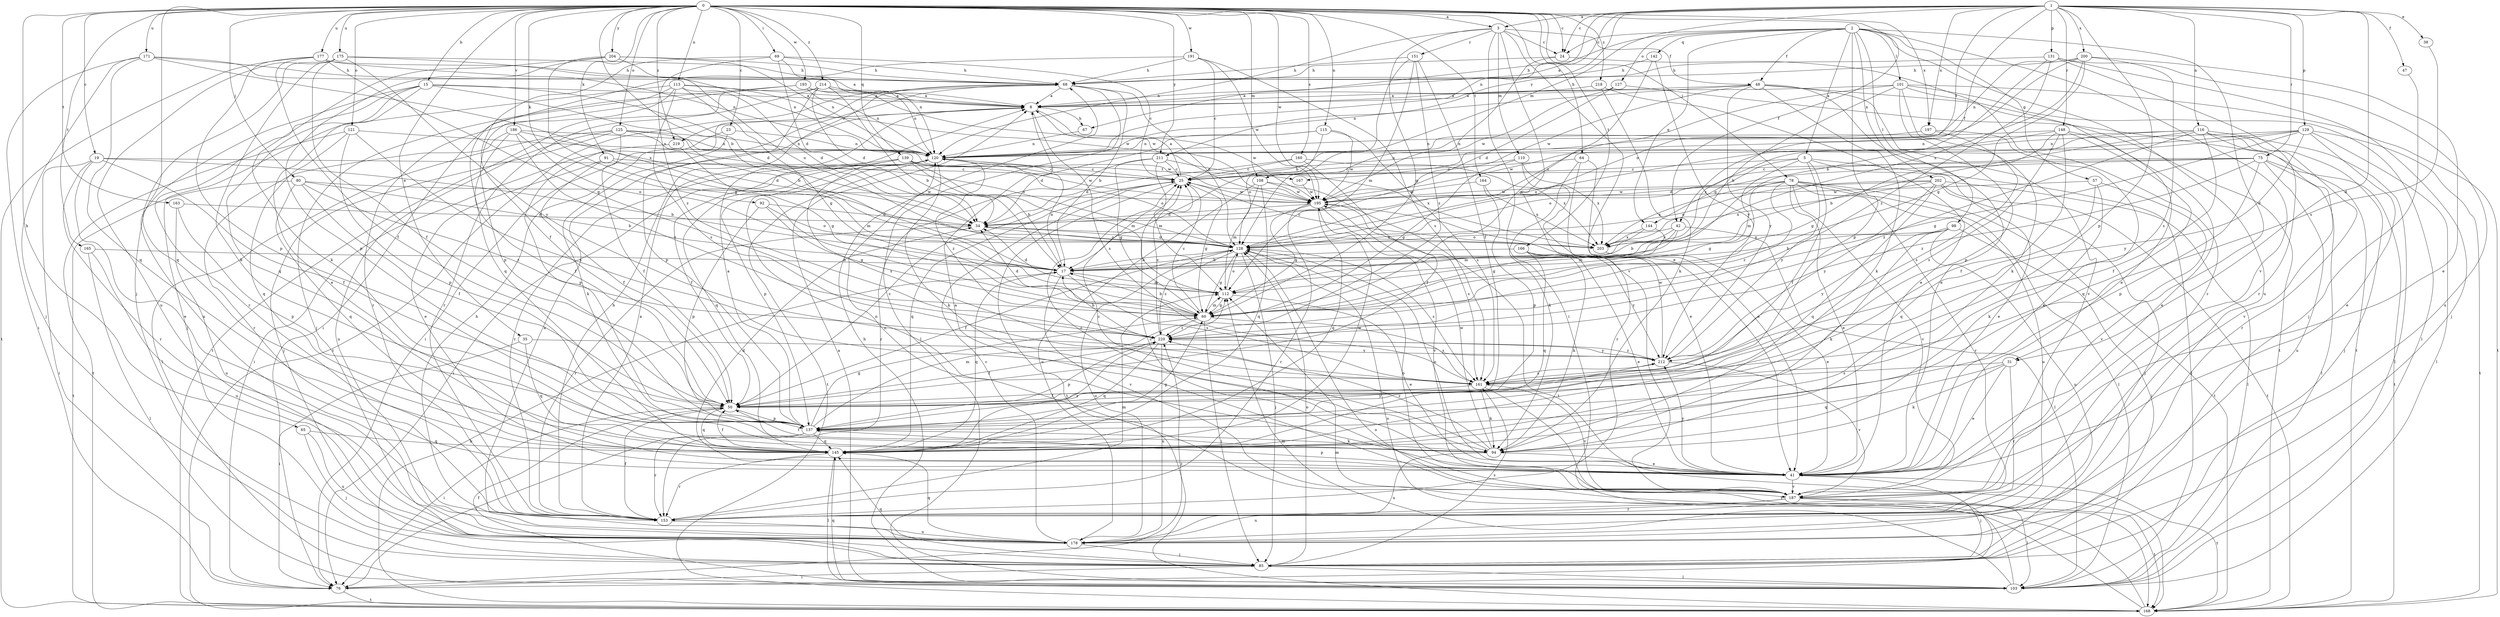 strict digraph  {
0;
1;
2;
3;
5;
8;
15;
17;
19;
23;
24;
25;
31;
34;
35;
38;
41;
42;
47;
48;
50;
57;
60;
64;
65;
67;
68;
69;
75;
76;
78;
80;
85;
91;
92;
94;
98;
101;
103;
108;
110;
112;
113;
115;
116;
120;
121;
125;
127;
128;
129;
131;
137;
139;
142;
144;
145;
148;
151;
153;
160;
161;
163;
164;
165;
166;
167;
168;
171;
175;
177;
178;
186;
187;
191;
193;
195;
197;
200;
202;
203;
204;
211;
212;
214;
218;
219;
220;
0 -> 3  [label=a];
0 -> 15  [label=b];
0 -> 17  [label=b];
0 -> 19  [label=c];
0 -> 23  [label=c];
0 -> 24  [label=c];
0 -> 35  [label=e];
0 -> 42  [label=f];
0 -> 64  [label=h];
0 -> 65  [label=h];
0 -> 69  [label=i];
0 -> 78  [label=j];
0 -> 80  [label=j];
0 -> 85  [label=j];
0 -> 91  [label=k];
0 -> 92  [label=k];
0 -> 108  [label=m];
0 -> 113  [label=n];
0 -> 115  [label=n];
0 -> 121  [label=o];
0 -> 125  [label=o];
0 -> 139  [label=q];
0 -> 160  [label=s];
0 -> 163  [label=t];
0 -> 164  [label=t];
0 -> 165  [label=t];
0 -> 166  [label=t];
0 -> 171  [label=u];
0 -> 175  [label=u];
0 -> 177  [label=u];
0 -> 186  [label=v];
0 -> 191  [label=w];
0 -> 193  [label=w];
0 -> 195  [label=w];
0 -> 197  [label=x];
0 -> 204  [label=y];
0 -> 211  [label=y];
0 -> 214  [label=z];
0 -> 218  [label=z];
0 -> 219  [label=z];
1 -> 3  [label=a];
1 -> 24  [label=c];
1 -> 31  [label=d];
1 -> 38  [label=e];
1 -> 42  [label=f];
1 -> 47  [label=f];
1 -> 67  [label=h];
1 -> 75  [label=i];
1 -> 108  [label=m];
1 -> 116  [label=n];
1 -> 120  [label=n];
1 -> 129  [label=p];
1 -> 131  [label=p];
1 -> 137  [label=p];
1 -> 148  [label=r];
1 -> 167  [label=t];
1 -> 197  [label=x];
1 -> 200  [label=x];
1 -> 211  [label=y];
2 -> 5  [label=a];
2 -> 8  [label=a];
2 -> 24  [label=c];
2 -> 31  [label=d];
2 -> 48  [label=f];
2 -> 57  [label=g];
2 -> 98  [label=l];
2 -> 101  [label=l];
2 -> 127  [label=o];
2 -> 137  [label=p];
2 -> 142  [label=q];
2 -> 144  [label=q];
2 -> 178  [label=u];
2 -> 187  [label=v];
2 -> 202  [label=x];
3 -> 24  [label=c];
3 -> 41  [label=e];
3 -> 48  [label=f];
3 -> 60  [label=g];
3 -> 76  [label=i];
3 -> 110  [label=m];
3 -> 120  [label=n];
3 -> 151  [label=r];
3 -> 187  [label=v];
5 -> 25  [label=c];
5 -> 41  [label=e];
5 -> 50  [label=f];
5 -> 103  [label=l];
5 -> 112  [label=m];
5 -> 144  [label=q];
5 -> 212  [label=y];
8 -> 67  [label=h];
8 -> 161  [label=s];
8 -> 195  [label=w];
8 -> 219  [label=z];
15 -> 8  [label=a];
15 -> 17  [label=b];
15 -> 34  [label=d];
15 -> 41  [label=e];
15 -> 145  [label=q];
15 -> 153  [label=r];
15 -> 178  [label=u];
17 -> 112  [label=m];
17 -> 120  [label=n];
17 -> 145  [label=q];
17 -> 161  [label=s];
17 -> 187  [label=v];
19 -> 17  [label=b];
19 -> 41  [label=e];
19 -> 50  [label=f];
19 -> 76  [label=i];
19 -> 153  [label=r];
19 -> 167  [label=t];
23 -> 76  [label=i];
23 -> 94  [label=k];
23 -> 120  [label=n];
24 -> 68  [label=h];
24 -> 128  [label=o];
24 -> 153  [label=r];
25 -> 8  [label=a];
25 -> 60  [label=g];
25 -> 145  [label=q];
25 -> 168  [label=t];
25 -> 195  [label=w];
31 -> 41  [label=e];
31 -> 94  [label=k];
31 -> 145  [label=q];
31 -> 153  [label=r];
31 -> 161  [label=s];
34 -> 128  [label=o];
34 -> 153  [label=r];
34 -> 203  [label=x];
35 -> 76  [label=i];
35 -> 145  [label=q];
35 -> 212  [label=y];
38 -> 161  [label=s];
41 -> 25  [label=c];
41 -> 34  [label=d];
41 -> 85  [label=j];
41 -> 120  [label=n];
41 -> 128  [label=o];
41 -> 137  [label=p];
41 -> 168  [label=t];
41 -> 187  [label=v];
41 -> 212  [label=y];
42 -> 17  [label=b];
42 -> 103  [label=l];
42 -> 112  [label=m];
42 -> 128  [label=o];
42 -> 203  [label=x];
47 -> 85  [label=j];
48 -> 8  [label=a];
48 -> 41  [label=e];
48 -> 94  [label=k];
48 -> 120  [label=n];
48 -> 168  [label=t];
48 -> 187  [label=v];
48 -> 195  [label=w];
48 -> 212  [label=y];
50 -> 25  [label=c];
50 -> 76  [label=i];
50 -> 137  [label=p];
50 -> 145  [label=q];
57 -> 94  [label=k];
57 -> 145  [label=q];
57 -> 187  [label=v];
57 -> 195  [label=w];
60 -> 17  [label=b];
60 -> 25  [label=c];
60 -> 34  [label=d];
60 -> 85  [label=j];
60 -> 112  [label=m];
60 -> 161  [label=s];
60 -> 220  [label=z];
64 -> 25  [label=c];
64 -> 41  [label=e];
64 -> 94  [label=k];
64 -> 153  [label=r];
65 -> 85  [label=j];
65 -> 145  [label=q];
65 -> 178  [label=u];
67 -> 120  [label=n];
68 -> 8  [label=a];
68 -> 17  [label=b];
68 -> 76  [label=i];
68 -> 103  [label=l];
68 -> 128  [label=o];
68 -> 168  [label=t];
69 -> 25  [label=c];
69 -> 34  [label=d];
69 -> 50  [label=f];
69 -> 68  [label=h];
69 -> 120  [label=n];
69 -> 220  [label=z];
75 -> 25  [label=c];
75 -> 34  [label=d];
75 -> 103  [label=l];
75 -> 128  [label=o];
75 -> 137  [label=p];
75 -> 168  [label=t];
75 -> 178  [label=u];
75 -> 220  [label=z];
76 -> 168  [label=t];
76 -> 220  [label=z];
78 -> 41  [label=e];
78 -> 60  [label=g];
78 -> 103  [label=l];
78 -> 153  [label=r];
78 -> 168  [label=t];
78 -> 178  [label=u];
78 -> 187  [label=v];
78 -> 195  [label=w];
78 -> 203  [label=x];
78 -> 220  [label=z];
80 -> 17  [label=b];
80 -> 50  [label=f];
80 -> 145  [label=q];
80 -> 168  [label=t];
80 -> 195  [label=w];
80 -> 220  [label=z];
85 -> 76  [label=i];
85 -> 103  [label=l];
85 -> 128  [label=o];
85 -> 145  [label=q];
85 -> 161  [label=s];
91 -> 25  [label=c];
91 -> 41  [label=e];
91 -> 50  [label=f];
91 -> 112  [label=m];
92 -> 34  [label=d];
92 -> 60  [label=g];
92 -> 128  [label=o];
92 -> 137  [label=p];
94 -> 25  [label=c];
94 -> 41  [label=e];
94 -> 50  [label=f];
94 -> 178  [label=u];
94 -> 195  [label=w];
94 -> 220  [label=z];
98 -> 17  [label=b];
98 -> 85  [label=j];
98 -> 94  [label=k];
98 -> 178  [label=u];
98 -> 203  [label=x];
98 -> 212  [label=y];
101 -> 8  [label=a];
101 -> 17  [label=b];
101 -> 41  [label=e];
101 -> 94  [label=k];
101 -> 103  [label=l];
101 -> 128  [label=o];
101 -> 137  [label=p];
101 -> 168  [label=t];
103 -> 8  [label=a];
103 -> 50  [label=f];
103 -> 68  [label=h];
103 -> 112  [label=m];
103 -> 128  [label=o];
103 -> 145  [label=q];
108 -> 112  [label=m];
108 -> 145  [label=q];
108 -> 168  [label=t];
108 -> 178  [label=u];
108 -> 195  [label=w];
110 -> 25  [label=c];
110 -> 41  [label=e];
110 -> 60  [label=g];
110 -> 203  [label=x];
112 -> 34  [label=d];
112 -> 41  [label=e];
112 -> 60  [label=g];
112 -> 128  [label=o];
113 -> 8  [label=a];
113 -> 34  [label=d];
113 -> 60  [label=g];
113 -> 85  [label=j];
113 -> 137  [label=p];
113 -> 145  [label=q];
113 -> 161  [label=s];
113 -> 195  [label=w];
115 -> 34  [label=d];
115 -> 120  [label=n];
115 -> 128  [label=o];
115 -> 161  [label=s];
115 -> 195  [label=w];
116 -> 17  [label=b];
116 -> 50  [label=f];
116 -> 85  [label=j];
116 -> 103  [label=l];
116 -> 120  [label=n];
116 -> 153  [label=r];
116 -> 187  [label=v];
116 -> 203  [label=x];
116 -> 220  [label=z];
120 -> 25  [label=c];
120 -> 76  [label=i];
120 -> 94  [label=k];
120 -> 137  [label=p];
120 -> 145  [label=q];
120 -> 168  [label=t];
120 -> 220  [label=z];
121 -> 120  [label=n];
121 -> 137  [label=p];
121 -> 145  [label=q];
121 -> 161  [label=s];
121 -> 168  [label=t];
125 -> 50  [label=f];
125 -> 85  [label=j];
125 -> 103  [label=l];
125 -> 120  [label=n];
125 -> 128  [label=o];
125 -> 178  [label=u];
125 -> 195  [label=w];
127 -> 8  [label=a];
127 -> 34  [label=d];
127 -> 168  [label=t];
127 -> 195  [label=w];
128 -> 17  [label=b];
128 -> 34  [label=d];
128 -> 50  [label=f];
128 -> 60  [label=g];
128 -> 85  [label=j];
128 -> 161  [label=s];
128 -> 220  [label=z];
129 -> 25  [label=c];
129 -> 41  [label=e];
129 -> 60  [label=g];
129 -> 103  [label=l];
129 -> 120  [label=n];
129 -> 168  [label=t];
129 -> 195  [label=w];
129 -> 212  [label=y];
131 -> 17  [label=b];
131 -> 68  [label=h];
131 -> 85  [label=j];
131 -> 153  [label=r];
131 -> 178  [label=u];
131 -> 220  [label=z];
137 -> 8  [label=a];
137 -> 60  [label=g];
137 -> 76  [label=i];
137 -> 94  [label=k];
137 -> 112  [label=m];
137 -> 145  [label=q];
137 -> 153  [label=r];
137 -> 212  [label=y];
139 -> 17  [label=b];
139 -> 25  [label=c];
139 -> 50  [label=f];
139 -> 112  [label=m];
139 -> 128  [label=o];
139 -> 153  [label=r];
139 -> 161  [label=s];
139 -> 195  [label=w];
142 -> 60  [label=g];
142 -> 68  [label=h];
142 -> 212  [label=y];
144 -> 60  [label=g];
144 -> 112  [label=m];
144 -> 203  [label=x];
145 -> 50  [label=f];
145 -> 60  [label=g];
145 -> 103  [label=l];
145 -> 153  [label=r];
145 -> 195  [label=w];
145 -> 220  [label=z];
148 -> 41  [label=e];
148 -> 50  [label=f];
148 -> 60  [label=g];
148 -> 120  [label=n];
148 -> 128  [label=o];
148 -> 145  [label=q];
148 -> 161  [label=s];
151 -> 17  [label=b];
151 -> 50  [label=f];
151 -> 68  [label=h];
151 -> 112  [label=m];
151 -> 220  [label=z];
153 -> 8  [label=a];
153 -> 50  [label=f];
153 -> 68  [label=h];
153 -> 112  [label=m];
153 -> 178  [label=u];
160 -> 25  [label=c];
160 -> 34  [label=d];
160 -> 50  [label=f];
160 -> 203  [label=x];
161 -> 50  [label=f];
161 -> 94  [label=k];
161 -> 168  [label=t];
161 -> 187  [label=v];
163 -> 34  [label=d];
163 -> 137  [label=p];
163 -> 178  [label=u];
164 -> 137  [label=p];
164 -> 195  [label=w];
164 -> 203  [label=x];
165 -> 17  [label=b];
165 -> 103  [label=l];
165 -> 178  [label=u];
166 -> 17  [label=b];
166 -> 41  [label=e];
166 -> 94  [label=k];
166 -> 145  [label=q];
166 -> 212  [label=y];
167 -> 195  [label=w];
168 -> 17  [label=b];
168 -> 112  [label=m];
168 -> 128  [label=o];
171 -> 8  [label=a];
171 -> 68  [label=h];
171 -> 76  [label=i];
171 -> 85  [label=j];
171 -> 145  [label=q];
171 -> 203  [label=x];
175 -> 50  [label=f];
175 -> 68  [label=h];
175 -> 94  [label=k];
175 -> 120  [label=n];
175 -> 145  [label=q];
175 -> 178  [label=u];
175 -> 212  [label=y];
177 -> 50  [label=f];
177 -> 60  [label=g];
177 -> 68  [label=h];
177 -> 120  [label=n];
177 -> 137  [label=p];
177 -> 168  [label=t];
178 -> 8  [label=a];
178 -> 25  [label=c];
178 -> 68  [label=h];
178 -> 85  [label=j];
178 -> 128  [label=o];
178 -> 145  [label=q];
186 -> 34  [label=d];
186 -> 50  [label=f];
186 -> 120  [label=n];
186 -> 128  [label=o];
186 -> 153  [label=r];
186 -> 220  [label=z];
187 -> 8  [label=a];
187 -> 25  [label=c];
187 -> 103  [label=l];
187 -> 120  [label=n];
187 -> 128  [label=o];
187 -> 153  [label=r];
187 -> 168  [label=t];
187 -> 178  [label=u];
191 -> 25  [label=c];
191 -> 68  [label=h];
191 -> 76  [label=i];
191 -> 161  [label=s];
191 -> 195  [label=w];
193 -> 8  [label=a];
193 -> 85  [label=j];
193 -> 120  [label=n];
193 -> 153  [label=r];
193 -> 195  [label=w];
195 -> 34  [label=d];
195 -> 60  [label=g];
195 -> 145  [label=q];
195 -> 153  [label=r];
195 -> 161  [label=s];
195 -> 187  [label=v];
197 -> 41  [label=e];
197 -> 120  [label=n];
197 -> 161  [label=s];
200 -> 41  [label=e];
200 -> 60  [label=g];
200 -> 68  [label=h];
200 -> 120  [label=n];
200 -> 128  [label=o];
200 -> 161  [label=s];
200 -> 203  [label=x];
202 -> 85  [label=j];
202 -> 103  [label=l];
202 -> 128  [label=o];
202 -> 145  [label=q];
202 -> 168  [label=t];
202 -> 195  [label=w];
202 -> 203  [label=x];
202 -> 212  [label=y];
203 -> 25  [label=c];
203 -> 41  [label=e];
204 -> 60  [label=g];
204 -> 68  [label=h];
204 -> 94  [label=k];
204 -> 120  [label=n];
204 -> 128  [label=o];
204 -> 137  [label=p];
211 -> 25  [label=c];
211 -> 60  [label=g];
211 -> 112  [label=m];
211 -> 153  [label=r];
211 -> 203  [label=x];
212 -> 161  [label=s];
212 -> 187  [label=v];
212 -> 195  [label=w];
212 -> 220  [label=z];
214 -> 8  [label=a];
214 -> 17  [label=b];
214 -> 34  [label=d];
214 -> 120  [label=n];
214 -> 137  [label=p];
214 -> 153  [label=r];
214 -> 168  [label=t];
218 -> 8  [label=a];
218 -> 41  [label=e];
218 -> 94  [label=k];
219 -> 60  [label=g];
219 -> 137  [label=p];
220 -> 17  [label=b];
220 -> 25  [label=c];
220 -> 50  [label=f];
220 -> 137  [label=p];
220 -> 145  [label=q];
220 -> 178  [label=u];
220 -> 212  [label=y];
}
